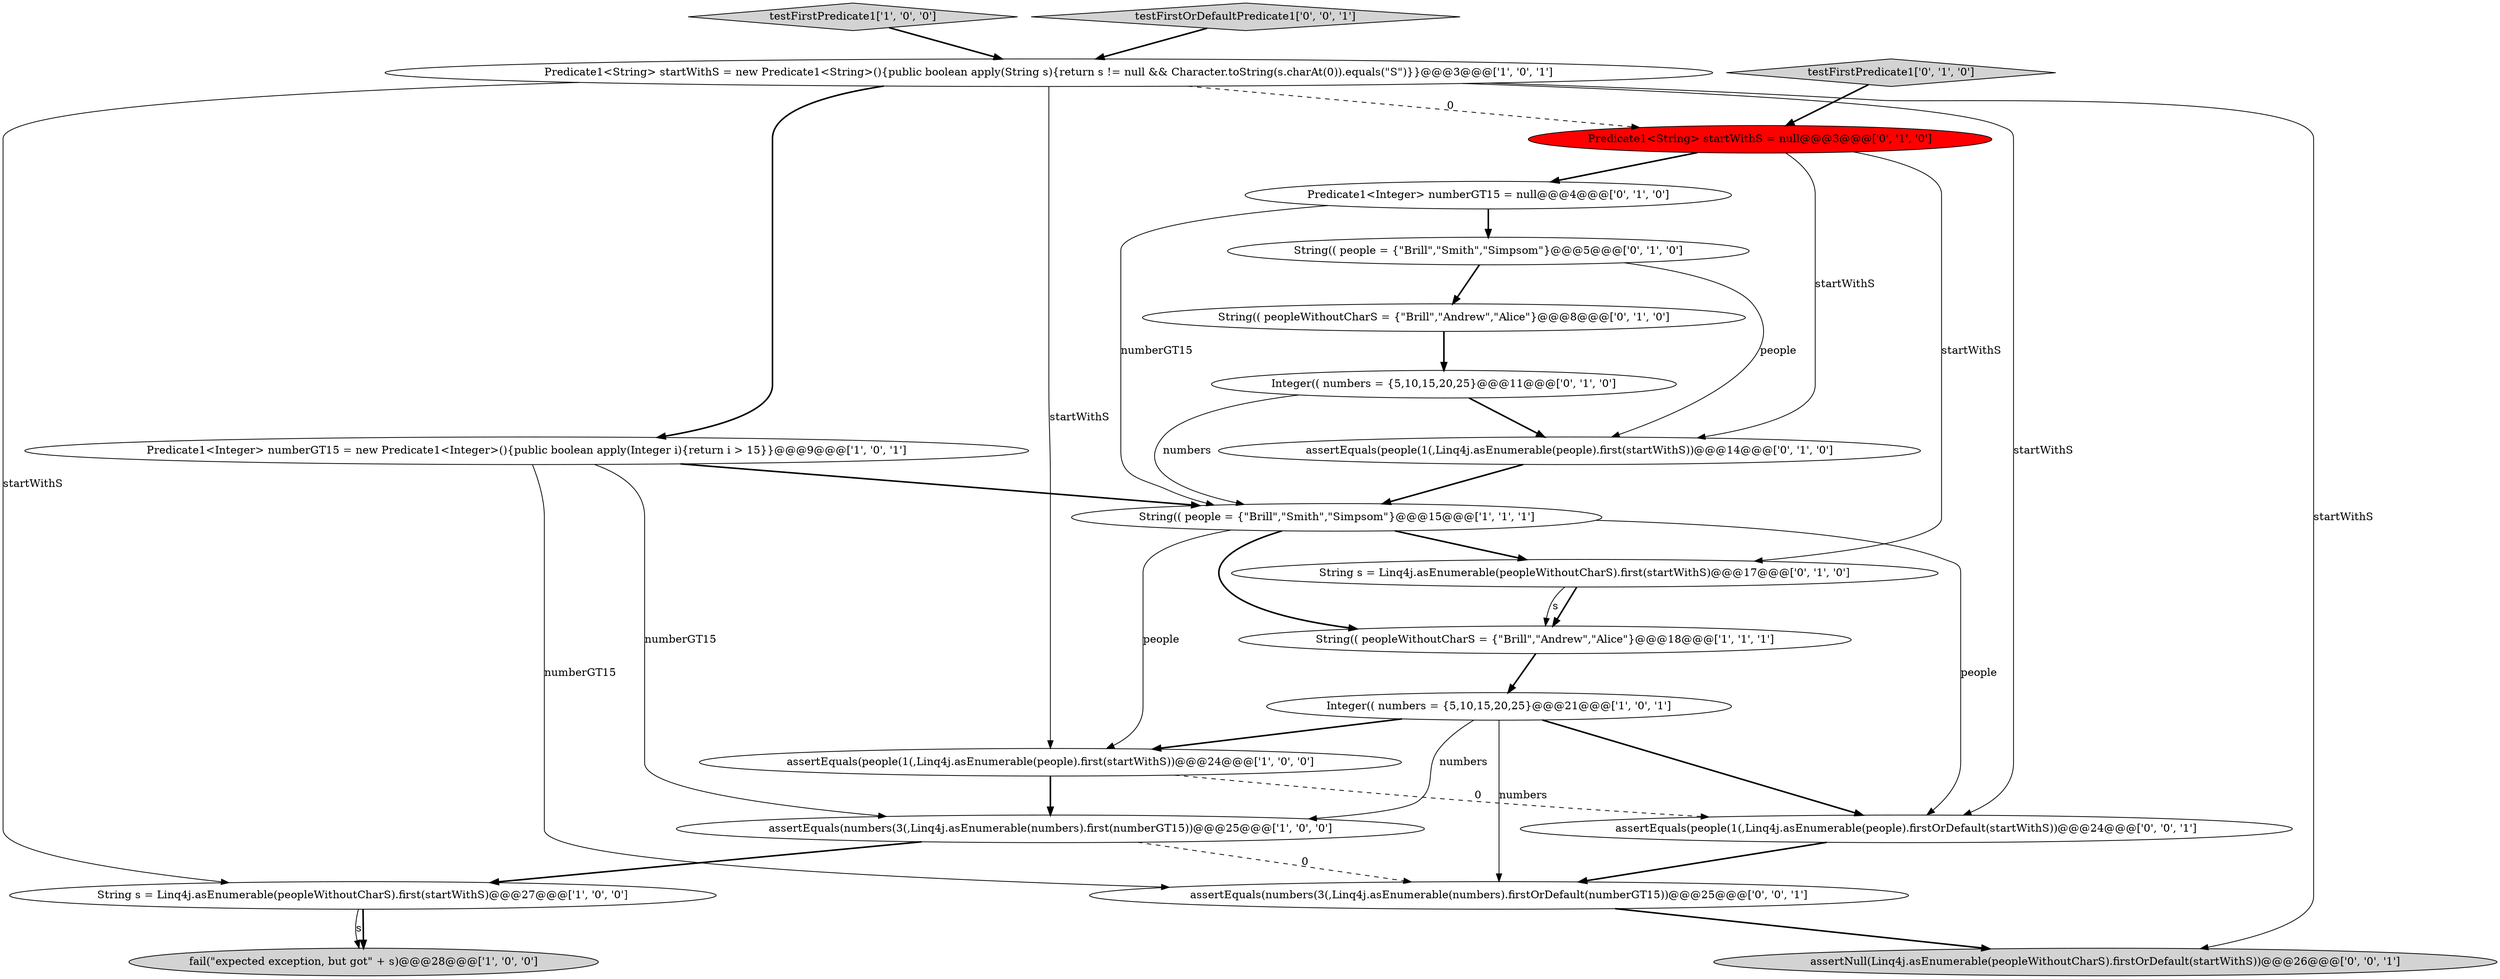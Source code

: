 digraph {
8 [style = filled, label = "String(( people = {\"Brill\",\"Smith\",\"Simpsom\"}@@@15@@@['1', '1', '1']", fillcolor = white, shape = ellipse image = "AAA0AAABBB1BBB"];
16 [style = filled, label = "String(( people = {\"Brill\",\"Smith\",\"Simpsom\"}@@@5@@@['0', '1', '0']", fillcolor = white, shape = ellipse image = "AAA0AAABBB2BBB"];
7 [style = filled, label = "Integer(( numbers = {5,10,15,20,25}@@@21@@@['1', '0', '1']", fillcolor = white, shape = ellipse image = "AAA0AAABBB1BBB"];
13 [style = filled, label = "Predicate1<String> startWithS = null@@@3@@@['0', '1', '0']", fillcolor = red, shape = ellipse image = "AAA1AAABBB2BBB"];
1 [style = filled, label = "String(( peopleWithoutCharS = {\"Brill\",\"Andrew\",\"Alice\"}@@@18@@@['1', '1', '1']", fillcolor = white, shape = ellipse image = "AAA0AAABBB1BBB"];
14 [style = filled, label = "Predicate1<Integer> numberGT15 = null@@@4@@@['0', '1', '0']", fillcolor = white, shape = ellipse image = "AAA0AAABBB2BBB"];
19 [style = filled, label = "assertNull(Linq4j.asEnumerable(peopleWithoutCharS).firstOrDefault(startWithS))@@@26@@@['0', '0', '1']", fillcolor = lightgray, shape = ellipse image = "AAA0AAABBB3BBB"];
6 [style = filled, label = "testFirstPredicate1['1', '0', '0']", fillcolor = lightgray, shape = diamond image = "AAA0AAABBB1BBB"];
5 [style = filled, label = "Predicate1<Integer> numberGT15 = new Predicate1<Integer>(){public boolean apply(Integer i){return i > 15}}@@@9@@@['1', '0', '1']", fillcolor = white, shape = ellipse image = "AAA0AAABBB1BBB"];
0 [style = filled, label = "String s = Linq4j.asEnumerable(peopleWithoutCharS).first(startWithS)@@@27@@@['1', '0', '0']", fillcolor = white, shape = ellipse image = "AAA0AAABBB1BBB"];
11 [style = filled, label = "String(( peopleWithoutCharS = {\"Brill\",\"Andrew\",\"Alice\"}@@@8@@@['0', '1', '0']", fillcolor = white, shape = ellipse image = "AAA0AAABBB2BBB"];
4 [style = filled, label = "fail(\"expected exception, but got\" + s)@@@28@@@['1', '0', '0']", fillcolor = lightgray, shape = ellipse image = "AAA0AAABBB1BBB"];
12 [style = filled, label = "assertEquals(people(1(,Linq4j.asEnumerable(people).first(startWithS))@@@14@@@['0', '1', '0']", fillcolor = white, shape = ellipse image = "AAA0AAABBB2BBB"];
21 [style = filled, label = "testFirstOrDefaultPredicate1['0', '0', '1']", fillcolor = lightgray, shape = diamond image = "AAA0AAABBB3BBB"];
9 [style = filled, label = "assertEquals(numbers(3(,Linq4j.asEnumerable(numbers).first(numberGT15))@@@25@@@['1', '0', '0']", fillcolor = white, shape = ellipse image = "AAA0AAABBB1BBB"];
17 [style = filled, label = "String s = Linq4j.asEnumerable(peopleWithoutCharS).first(startWithS)@@@17@@@['0', '1', '0']", fillcolor = white, shape = ellipse image = "AAA0AAABBB2BBB"];
18 [style = filled, label = "assertEquals(numbers(3(,Linq4j.asEnumerable(numbers).firstOrDefault(numberGT15))@@@25@@@['0', '0', '1']", fillcolor = white, shape = ellipse image = "AAA0AAABBB3BBB"];
2 [style = filled, label = "Predicate1<String> startWithS = new Predicate1<String>(){public boolean apply(String s){return s != null && Character.toString(s.charAt(0)).equals(\"S\")}}@@@3@@@['1', '0', '1']", fillcolor = white, shape = ellipse image = "AAA0AAABBB1BBB"];
3 [style = filled, label = "assertEquals(people(1(,Linq4j.asEnumerable(people).first(startWithS))@@@24@@@['1', '0', '0']", fillcolor = white, shape = ellipse image = "AAA0AAABBB1BBB"];
10 [style = filled, label = "Integer(( numbers = {5,10,15,20,25}@@@11@@@['0', '1', '0']", fillcolor = white, shape = ellipse image = "AAA0AAABBB2BBB"];
15 [style = filled, label = "testFirstPredicate1['0', '1', '0']", fillcolor = lightgray, shape = diamond image = "AAA0AAABBB2BBB"];
20 [style = filled, label = "assertEquals(people(1(,Linq4j.asEnumerable(people).firstOrDefault(startWithS))@@@24@@@['0', '0', '1']", fillcolor = white, shape = ellipse image = "AAA0AAABBB3BBB"];
14->16 [style = bold, label=""];
5->8 [style = bold, label=""];
13->12 [style = solid, label="startWithS"];
5->18 [style = solid, label="numberGT15"];
15->13 [style = bold, label=""];
16->11 [style = bold, label=""];
9->0 [style = bold, label=""];
17->1 [style = bold, label=""];
2->19 [style = solid, label="startWithS"];
7->18 [style = solid, label="numbers"];
9->18 [style = dashed, label="0"];
0->4 [style = solid, label="s"];
18->19 [style = bold, label=""];
2->3 [style = solid, label="startWithS"];
5->9 [style = solid, label="numberGT15"];
13->17 [style = solid, label="startWithS"];
7->20 [style = bold, label=""];
1->7 [style = bold, label=""];
8->20 [style = solid, label="people"];
7->3 [style = bold, label=""];
21->2 [style = bold, label=""];
6->2 [style = bold, label=""];
16->12 [style = solid, label="people"];
3->9 [style = bold, label=""];
8->1 [style = bold, label=""];
8->17 [style = bold, label=""];
20->18 [style = bold, label=""];
2->0 [style = solid, label="startWithS"];
0->4 [style = bold, label=""];
11->10 [style = bold, label=""];
10->12 [style = bold, label=""];
12->8 [style = bold, label=""];
2->13 [style = dashed, label="0"];
2->20 [style = solid, label="startWithS"];
10->8 [style = solid, label="numbers"];
3->20 [style = dashed, label="0"];
17->1 [style = solid, label="s"];
7->9 [style = solid, label="numbers"];
14->8 [style = solid, label="numberGT15"];
8->3 [style = solid, label="people"];
13->14 [style = bold, label=""];
2->5 [style = bold, label=""];
}

